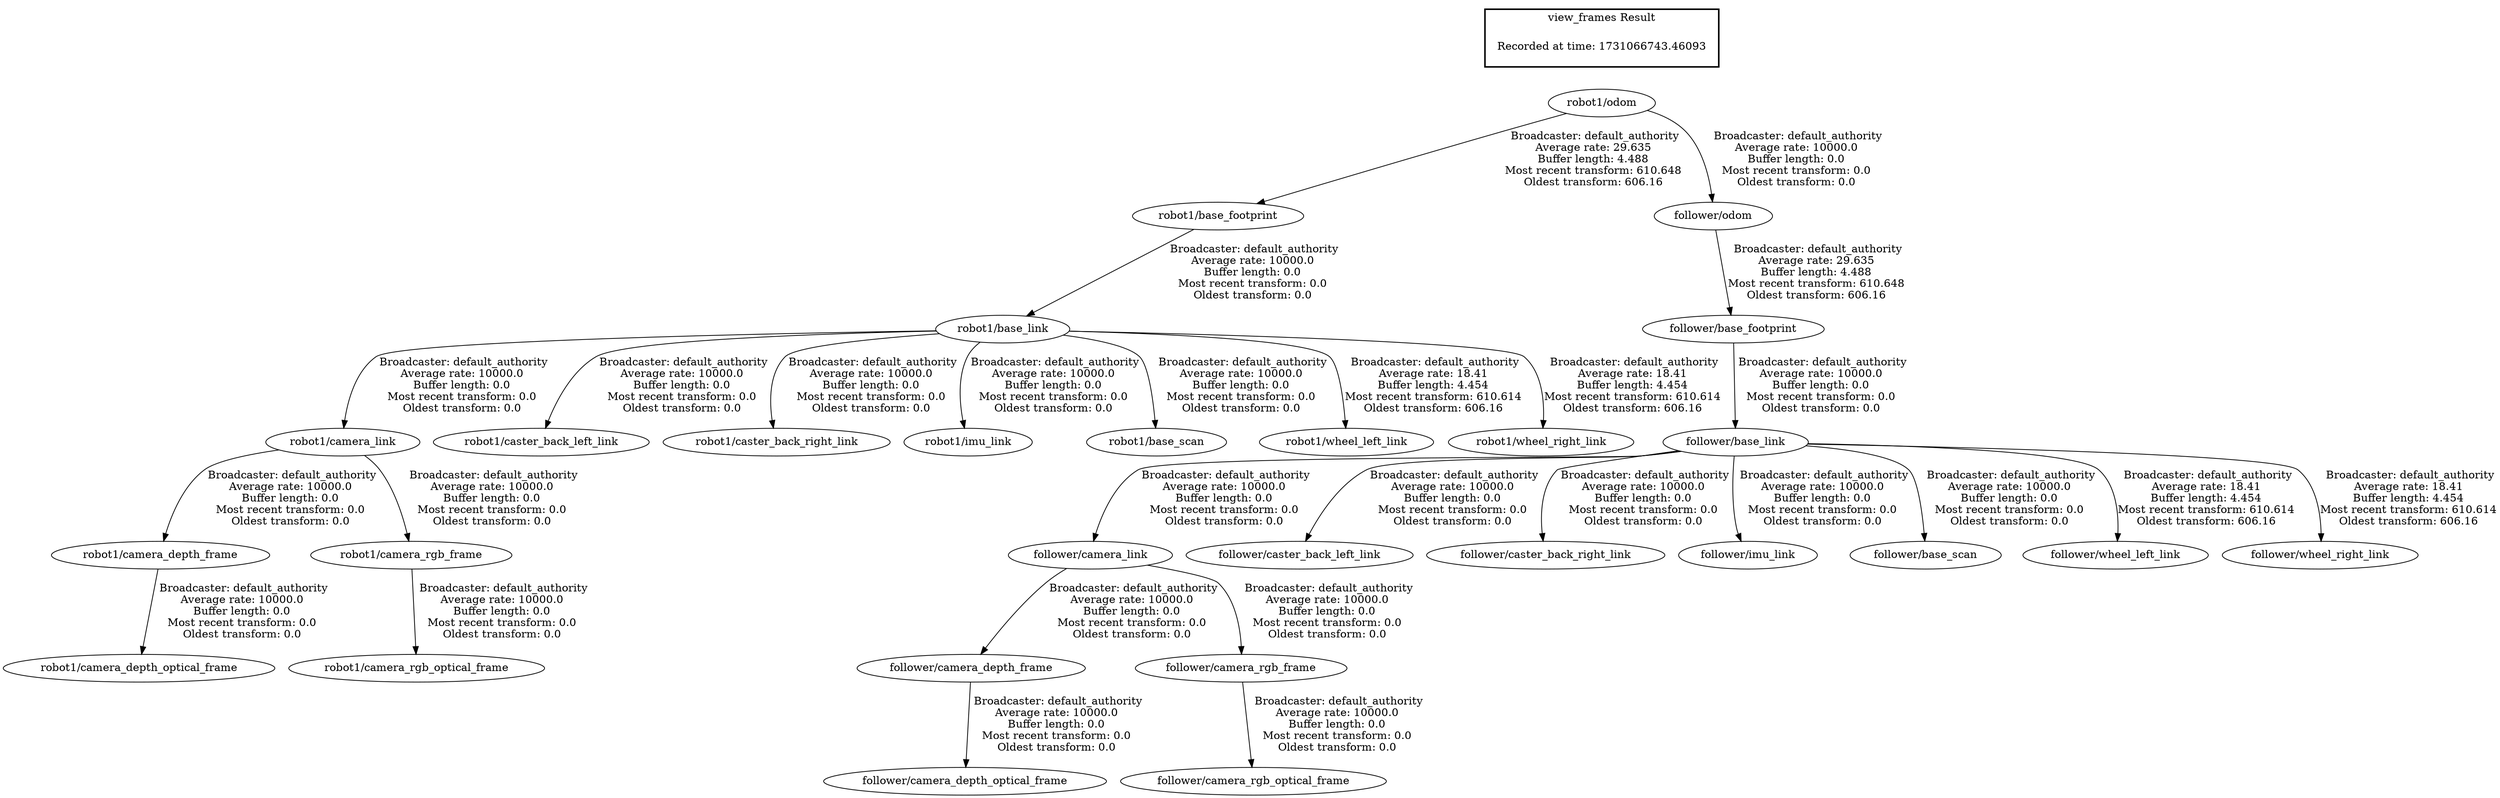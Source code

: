 digraph G {
"robot1/odom" -> "robot1/base_footprint"[label=" Broadcaster: default_authority\nAverage rate: 29.635\nBuffer length: 4.488\nMost recent transform: 610.648\nOldest transform: 606.16\n"];
"robot1/base_footprint" -> "robot1/base_link"[label=" Broadcaster: default_authority\nAverage rate: 10000.0\nBuffer length: 0.0\nMost recent transform: 0.0\nOldest transform: 0.0\n"];
"robot1/camera_link" -> "robot1/camera_depth_frame"[label=" Broadcaster: default_authority\nAverage rate: 10000.0\nBuffer length: 0.0\nMost recent transform: 0.0\nOldest transform: 0.0\n"];
"robot1/base_link" -> "robot1/camera_link"[label=" Broadcaster: default_authority\nAverage rate: 10000.0\nBuffer length: 0.0\nMost recent transform: 0.0\nOldest transform: 0.0\n"];
"robot1/camera_depth_frame" -> "robot1/camera_depth_optical_frame"[label=" Broadcaster: default_authority\nAverage rate: 10000.0\nBuffer length: 0.0\nMost recent transform: 0.0\nOldest transform: 0.0\n"];
"robot1/camera_link" -> "robot1/camera_rgb_frame"[label=" Broadcaster: default_authority\nAverage rate: 10000.0\nBuffer length: 0.0\nMost recent transform: 0.0\nOldest transform: 0.0\n"];
"robot1/camera_rgb_frame" -> "robot1/camera_rgb_optical_frame"[label=" Broadcaster: default_authority\nAverage rate: 10000.0\nBuffer length: 0.0\nMost recent transform: 0.0\nOldest transform: 0.0\n"];
"robot1/base_link" -> "robot1/caster_back_left_link"[label=" Broadcaster: default_authority\nAverage rate: 10000.0\nBuffer length: 0.0\nMost recent transform: 0.0\nOldest transform: 0.0\n"];
"robot1/base_link" -> "robot1/caster_back_right_link"[label=" Broadcaster: default_authority\nAverage rate: 10000.0\nBuffer length: 0.0\nMost recent transform: 0.0\nOldest transform: 0.0\n"];
"robot1/base_link" -> "robot1/imu_link"[label=" Broadcaster: default_authority\nAverage rate: 10000.0\nBuffer length: 0.0\nMost recent transform: 0.0\nOldest transform: 0.0\n"];
"robot1/base_link" -> "robot1/base_scan"[label=" Broadcaster: default_authority\nAverage rate: 10000.0\nBuffer length: 0.0\nMost recent transform: 0.0\nOldest transform: 0.0\n"];
"follower/odom" -> "follower/base_footprint"[label=" Broadcaster: default_authority\nAverage rate: 29.635\nBuffer length: 4.488\nMost recent transform: 610.648\nOldest transform: 606.16\n"];
"robot1/odom" -> "follower/odom"[label=" Broadcaster: default_authority\nAverage rate: 10000.0\nBuffer length: 0.0\nMost recent transform: 0.0\nOldest transform: 0.0\n"];
"follower/base_footprint" -> "follower/base_link"[label=" Broadcaster: default_authority\nAverage rate: 10000.0\nBuffer length: 0.0\nMost recent transform: 0.0\nOldest transform: 0.0\n"];
"follower/camera_link" -> "follower/camera_depth_frame"[label=" Broadcaster: default_authority\nAverage rate: 10000.0\nBuffer length: 0.0\nMost recent transform: 0.0\nOldest transform: 0.0\n"];
"follower/base_link" -> "follower/camera_link"[label=" Broadcaster: default_authority\nAverage rate: 10000.0\nBuffer length: 0.0\nMost recent transform: 0.0\nOldest transform: 0.0\n"];
"follower/camera_depth_frame" -> "follower/camera_depth_optical_frame"[label=" Broadcaster: default_authority\nAverage rate: 10000.0\nBuffer length: 0.0\nMost recent transform: 0.0\nOldest transform: 0.0\n"];
"follower/camera_link" -> "follower/camera_rgb_frame"[label=" Broadcaster: default_authority\nAverage rate: 10000.0\nBuffer length: 0.0\nMost recent transform: 0.0\nOldest transform: 0.0\n"];
"follower/camera_rgb_frame" -> "follower/camera_rgb_optical_frame"[label=" Broadcaster: default_authority\nAverage rate: 10000.0\nBuffer length: 0.0\nMost recent transform: 0.0\nOldest transform: 0.0\n"];
"follower/base_link" -> "follower/caster_back_left_link"[label=" Broadcaster: default_authority\nAverage rate: 10000.0\nBuffer length: 0.0\nMost recent transform: 0.0\nOldest transform: 0.0\n"];
"follower/base_link" -> "follower/caster_back_right_link"[label=" Broadcaster: default_authority\nAverage rate: 10000.0\nBuffer length: 0.0\nMost recent transform: 0.0\nOldest transform: 0.0\n"];
"follower/base_link" -> "follower/imu_link"[label=" Broadcaster: default_authority\nAverage rate: 10000.0\nBuffer length: 0.0\nMost recent transform: 0.0\nOldest transform: 0.0\n"];
"follower/base_link" -> "follower/base_scan"[label=" Broadcaster: default_authority\nAverage rate: 10000.0\nBuffer length: 0.0\nMost recent transform: 0.0\nOldest transform: 0.0\n"];
"follower/base_link" -> "follower/wheel_left_link"[label=" Broadcaster: default_authority\nAverage rate: 18.41\nBuffer length: 4.454\nMost recent transform: 610.614\nOldest transform: 606.16\n"];
"follower/base_link" -> "follower/wheel_right_link"[label=" Broadcaster: default_authority\nAverage rate: 18.41\nBuffer length: 4.454\nMost recent transform: 610.614\nOldest transform: 606.16\n"];
"robot1/base_link" -> "robot1/wheel_left_link"[label=" Broadcaster: default_authority\nAverage rate: 18.41\nBuffer length: 4.454\nMost recent transform: 610.614\nOldest transform: 606.16\n"];
"robot1/base_link" -> "robot1/wheel_right_link"[label=" Broadcaster: default_authority\nAverage rate: 18.41\nBuffer length: 4.454\nMost recent transform: 610.614\nOldest transform: 606.16\n"];
edge [style=invis];
 subgraph cluster_legend { style=bold; color=black; label ="view_frames Result";
"Recorded at time: 1731066743.46093"[ shape=plaintext ] ;
}->"robot1/odom";
}